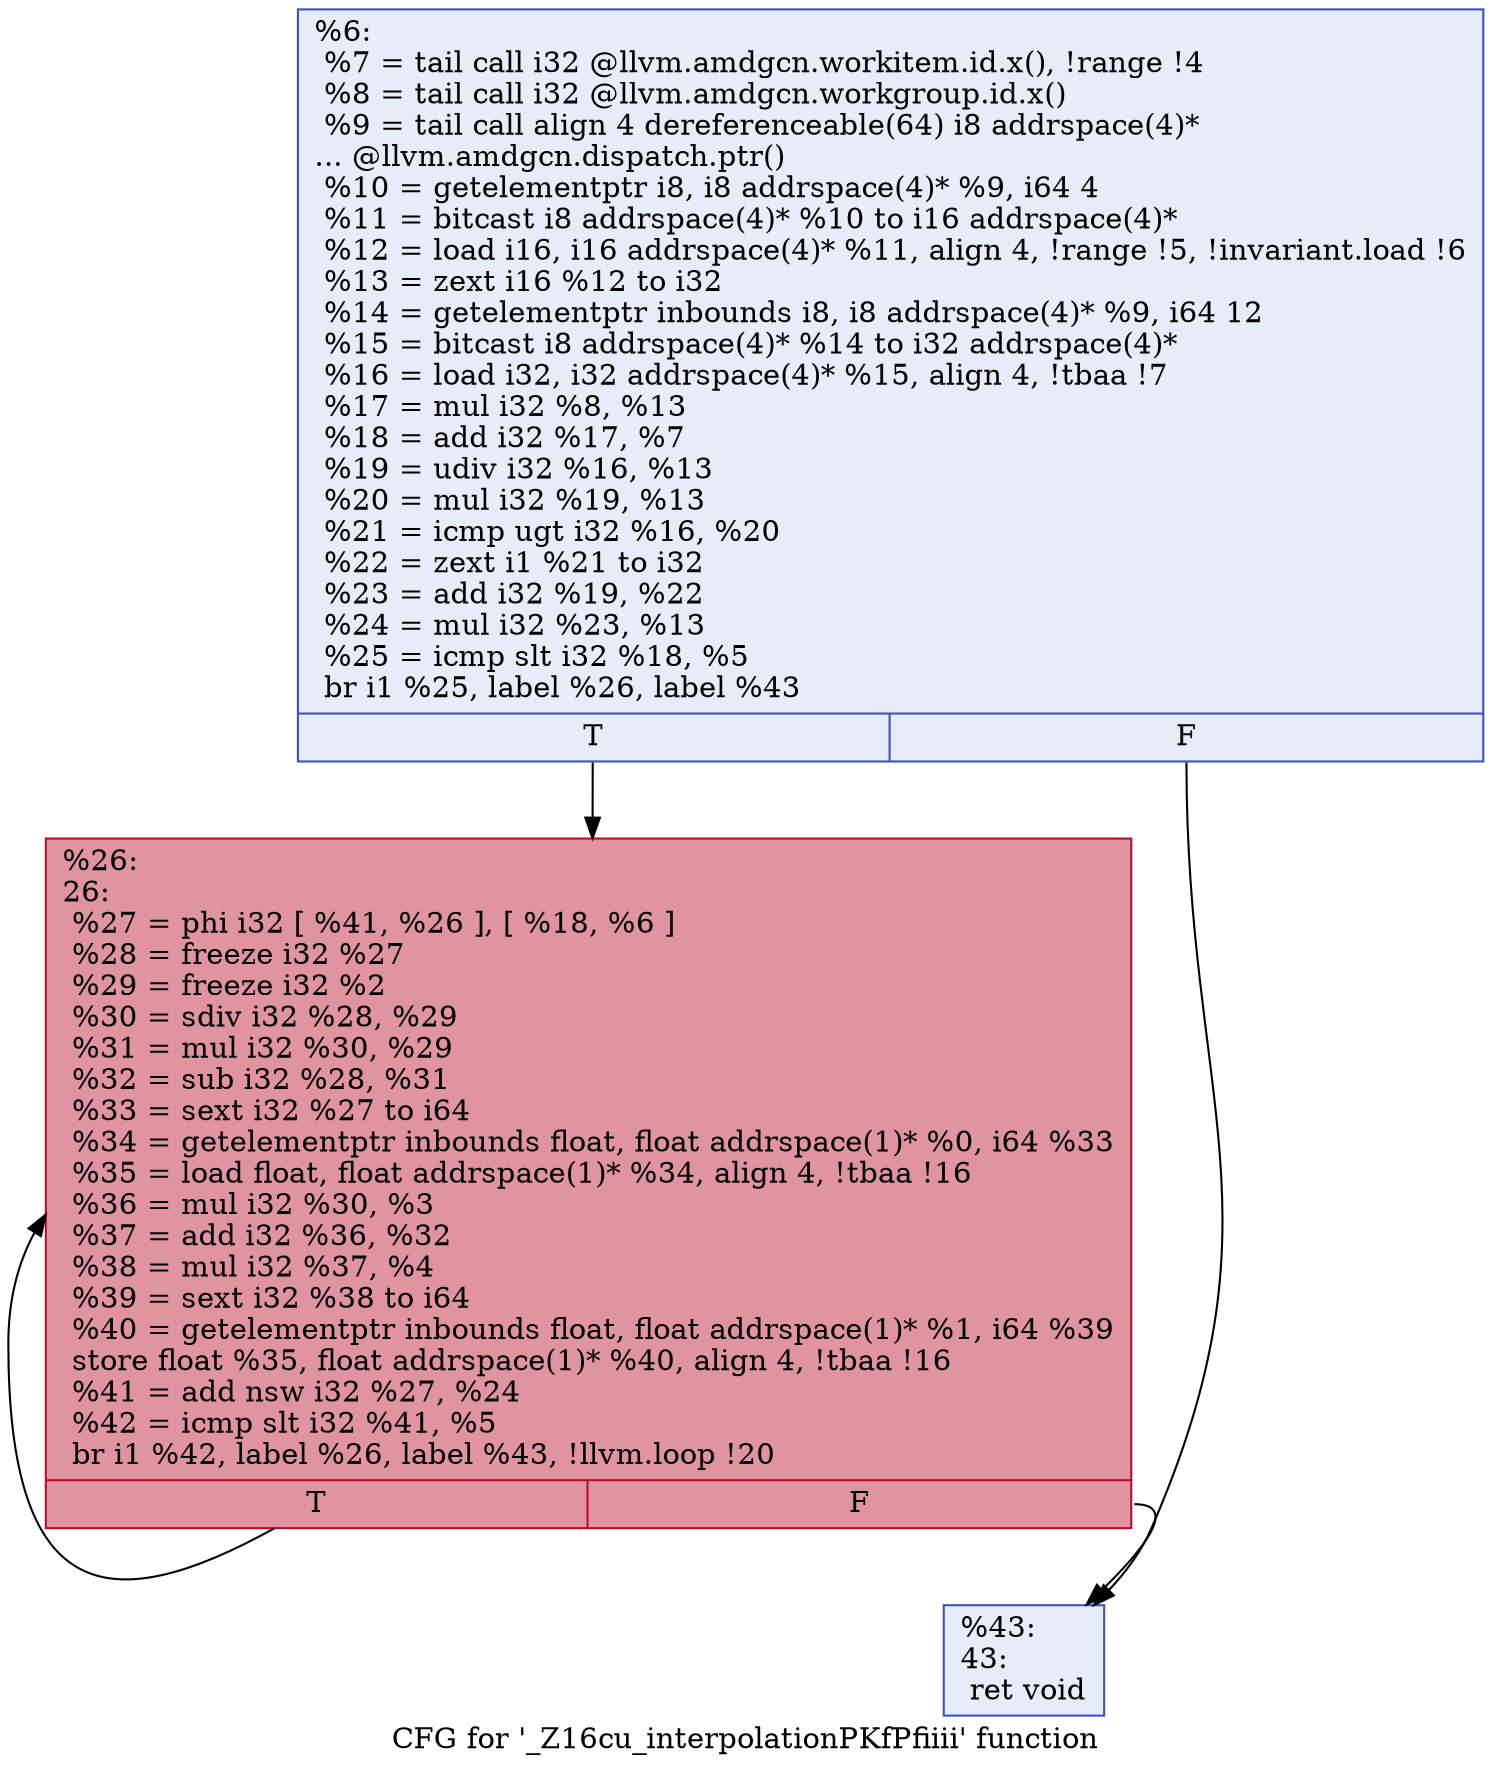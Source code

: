 digraph "CFG for '_Z16cu_interpolationPKfPfiiii' function" {
	label="CFG for '_Z16cu_interpolationPKfPfiiii' function";

	Node0x54e95c0 [shape=record,color="#3d50c3ff", style=filled, fillcolor="#c7d7f070",label="{%6:\l  %7 = tail call i32 @llvm.amdgcn.workitem.id.x(), !range !4\l  %8 = tail call i32 @llvm.amdgcn.workgroup.id.x()\l  %9 = tail call align 4 dereferenceable(64) i8 addrspace(4)*\l... @llvm.amdgcn.dispatch.ptr()\l  %10 = getelementptr i8, i8 addrspace(4)* %9, i64 4\l  %11 = bitcast i8 addrspace(4)* %10 to i16 addrspace(4)*\l  %12 = load i16, i16 addrspace(4)* %11, align 4, !range !5, !invariant.load !6\l  %13 = zext i16 %12 to i32\l  %14 = getelementptr inbounds i8, i8 addrspace(4)* %9, i64 12\l  %15 = bitcast i8 addrspace(4)* %14 to i32 addrspace(4)*\l  %16 = load i32, i32 addrspace(4)* %15, align 4, !tbaa !7\l  %17 = mul i32 %8, %13\l  %18 = add i32 %17, %7\l  %19 = udiv i32 %16, %13\l  %20 = mul i32 %19, %13\l  %21 = icmp ugt i32 %16, %20\l  %22 = zext i1 %21 to i32\l  %23 = add i32 %19, %22\l  %24 = mul i32 %23, %13\l  %25 = icmp slt i32 %18, %5\l  br i1 %25, label %26, label %43\l|{<s0>T|<s1>F}}"];
	Node0x54e95c0:s0 -> Node0x54ebb20;
	Node0x54e95c0:s1 -> Node0x54ebbb0;
	Node0x54ebb20 [shape=record,color="#b70d28ff", style=filled, fillcolor="#b70d2870",label="{%26:\l26:                                               \l  %27 = phi i32 [ %41, %26 ], [ %18, %6 ]\l  %28 = freeze i32 %27\l  %29 = freeze i32 %2\l  %30 = sdiv i32 %28, %29\l  %31 = mul i32 %30, %29\l  %32 = sub i32 %28, %31\l  %33 = sext i32 %27 to i64\l  %34 = getelementptr inbounds float, float addrspace(1)* %0, i64 %33\l  %35 = load float, float addrspace(1)* %34, align 4, !tbaa !16\l  %36 = mul i32 %30, %3\l  %37 = add i32 %36, %32\l  %38 = mul i32 %37, %4\l  %39 = sext i32 %38 to i64\l  %40 = getelementptr inbounds float, float addrspace(1)* %1, i64 %39\l  store float %35, float addrspace(1)* %40, align 4, !tbaa !16\l  %41 = add nsw i32 %27, %24\l  %42 = icmp slt i32 %41, %5\l  br i1 %42, label %26, label %43, !llvm.loop !20\l|{<s0>T|<s1>F}}"];
	Node0x54ebb20:s0 -> Node0x54ebb20;
	Node0x54ebb20:s1 -> Node0x54ebbb0;
	Node0x54ebbb0 [shape=record,color="#3d50c3ff", style=filled, fillcolor="#c7d7f070",label="{%43:\l43:                                               \l  ret void\l}"];
}
